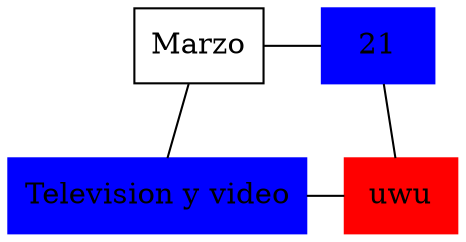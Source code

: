 graph grafico{
node[shape=box]
concentrate=true
compound=true;
nodo00 [label ="Marzo"];
nodo00--nodo10
nodo10[label ="Television y video",color=blue,style=filled];
nodo121[label ="uwu",shape=polygon,color=red,style=filled ];
rank=same {nodo10--nodo121}
rank=same {nodo00--nodo021}
nodo021[label ="21",color=blue,style=filled];
nodo121--nodo021
}
